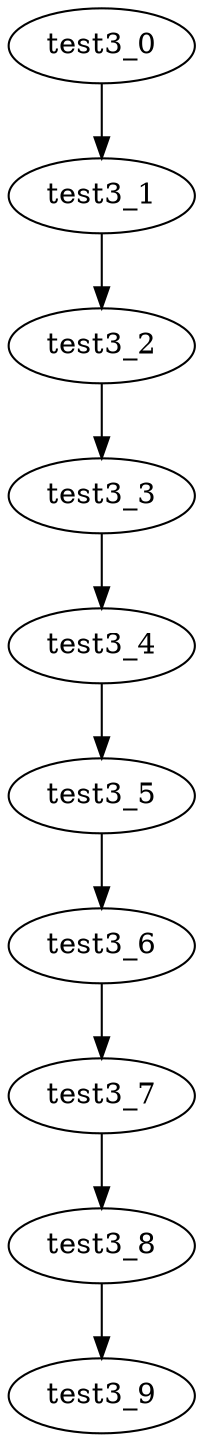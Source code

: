 digraph G {
test3_0->test3_1;
test3_1->test3_2;
test3_2->test3_3;
test3_3->test3_4;
test3_4->test3_5;
test3_5->test3_6;
test3_6->test3_7;
test3_7->test3_8;
test3_8->test3_9;

}

